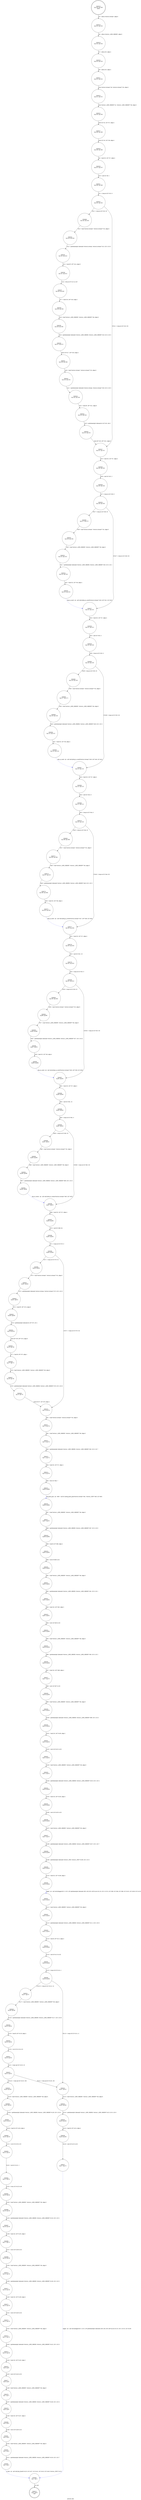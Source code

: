 digraph process_line {
label="process_line"
38315 [label="N38315\n(rp:0, ep:0)\nexit", shape="doublecircle"]
38316 [label="N38316\n(rp:156, ep:156)\nentry", shape="doublecircle"]
38316 -> 38318 [label="%5 = alloca %struct.stream*, align 8"]
38318 [label="N38318\n(rp:155, ep:155)", shape="circle"]
38318 -> 38319 [label="%6 = alloca %struct._LINE_ORDER*, align 8"]
38319 [label="N38319\n(rp:154, ep:154)", shape="circle"]
38319 -> 38320 [label="%7 = alloca i32, align 4"]
38320 [label="N38320\n(rp:153, ep:153)", shape="circle"]
38320 -> 38321 [label="%8 = alloca i32, align 4"]
38321 [label="N38321\n(rp:152, ep:152)", shape="circle"]
38321 -> 38323 [label="store %struct.stream* %0, %struct.stream** %5, align 8"]
38323 [label="N38323\n(rp:151, ep:151)", shape="circle"]
38323 -> 38325 [label="store %struct._LINE_ORDER* %1, %struct._LINE_ORDER** %6, align 8"]
38325 [label="N38325\n(rp:150, ep:150)", shape="circle"]
38325 -> 38327 [label="store i32 %2, i32* %7, align 4"]
38327 [label="N38327\n(rp:149, ep:149)", shape="circle"]
38327 -> 38329 [label="store i32 %3, i32* %8, align 4"]
38329 [label="N38329\n(rp:148, ep:148)", shape="circle"]
38329 -> 38330 [label="%9 = load i32, i32* %7, align 4"]
38330 [label="N38330\n(rp:147, ep:147)", shape="circle"]
38330 -> 38331 [label="%10 = and i32 %9, 1"]
38331 [label="N38331\n(rp:146, ep:146)", shape="circle"]
38331 -> 38332 [label="%11 = icmp ne i32 %10, 0"]
38332 [label="N38332\n(rp:145, ep:145)", shape="circle"]
38332 -> 38486 [label="[%11 = icmp ne i32 %10, 0]"]
38332 -> 38347 [label="[!(%11 = icmp ne i32 %10, 0)]"]
38334 [label="N38334\n(rp:143, ep:143)", shape="circle"]
38334 -> 38335 [label="%14 = getelementptr inbounds %struct.stream, %struct.stream* %13, i32 0, i32 0"]
38335 [label="N38335\n(rp:142, ep:142)", shape="circle"]
38335 -> 38336 [label="%15 = load i8*, i8** %14, align 8"]
38336 [label="N38336\n(rp:141, ep:141)", shape="circle"]
38336 -> 38337 [label="%16 = bitcast i8* %15 to i16*"]
38337 [label="N38337\n(rp:140, ep:140)", shape="circle"]
38337 -> 38338 [label="%17 = load i16, i16* %16, align 2"]
38338 [label="N38338\n(rp:139, ep:139)", shape="circle"]
38338 -> 38339 [label="%18 = load %struct._LINE_ORDER*, %struct._LINE_ORDER** %6, align 8"]
38339 [label="N38339\n(rp:138, ep:138)", shape="circle"]
38339 -> 38340 [label="%19 = getelementptr inbounds %struct._LINE_ORDER, %struct._LINE_ORDER* %18, i32 0, i32 0"]
38340 [label="N38340\n(rp:137, ep:137)", shape="circle"]
38340 -> 38341 [label="store i16 %17, i16* %19, align 4"]
38341 [label="N38341\n(rp:136, ep:136)", shape="circle"]
38341 -> 38342 [label="%20 = load %struct.stream*, %struct.stream** %5, align 8"]
38342 [label="N38342\n(rp:135, ep:135)", shape="circle"]
38342 -> 38343 [label="%21 = getelementptr inbounds %struct.stream, %struct.stream* %20, i32 0, i32 0"]
38343 [label="N38343\n(rp:134, ep:134)", shape="circle"]
38343 -> 38344 [label="%22 = load i8*, i8** %21, align 8"]
38344 [label="N38344\n(rp:133, ep:133)", shape="circle"]
38344 -> 38345 [label="%23 = getelementptr inbounds i8, i8* %22, i64 2"]
38345 [label="N38345\n(rp:132, ep:132)", shape="circle"]
38345 -> 38347 [label="store i8* %23, i8** %21, align 8"]
38347 [label="N38347\n(rp:131, ep:131)", shape="circle"]
38347 -> 38348 [label="%25 = load i32, i32* %7, align 4"]
38348 [label="N38348\n(rp:130, ep:130)", shape="circle"]
38348 -> 38349 [label="%26 = and i32 %25, 2"]
38349 [label="N38349\n(rp:129, ep:129)", shape="circle"]
38349 -> 38350 [label="%27 = icmp ne i32 %26, 0"]
38350 [label="N38350\n(rp:128, ep:128)", shape="circle"]
38350 -> 38488 [label="[%27 = icmp ne i32 %26, 0]"]
38350 -> 38357 [label="[!(%27 = icmp ne i32 %26, 0)]"]
38352 [label="N38352\n(rp:126, ep:126)", shape="circle"]
38352 -> 38353 [label="%30 = load %struct._LINE_ORDER*, %struct._LINE_ORDER** %6, align 8"]
38353 [label="N38353\n(rp:125, ep:125)", shape="circle"]
38353 -> 38354 [label="%31 = getelementptr inbounds %struct._LINE_ORDER, %struct._LINE_ORDER* %30, i32 0, i32 1"]
38354 [label="N38354\n(rp:124, ep:124)", shape="circle"]
38354 -> 38355 [label="%32 = load i32, i32* %8, align 4"]
38355 [label="N38355\n(rp:123, ep:123)", shape="circle"]
38355 -> 38357 [label="rdp_in_coord --@-- call void @rdp_in_coord(%struct.stream* %29, i16* %31, i32 %32)", style="dashed", color="blue"]
38357 [label="N38357\n(rp:122, ep:122)", shape="circle"]
38357 -> 38358 [label="%34 = load i32, i32* %7, align 4"]
38358 [label="N38358\n(rp:121, ep:121)", shape="circle"]
38358 -> 38359 [label="%35 = and i32 %34, 4"]
38359 [label="N38359\n(rp:120, ep:120)", shape="circle"]
38359 -> 38360 [label="%36 = icmp ne i32 %35, 0"]
38360 [label="N38360\n(rp:119, ep:119)", shape="circle"]
38360 -> 38490 [label="[%36 = icmp ne i32 %35, 0]"]
38360 -> 38367 [label="[!(%36 = icmp ne i32 %35, 0)]"]
38362 [label="N38362\n(rp:117, ep:117)", shape="circle"]
38362 -> 38363 [label="%39 = load %struct._LINE_ORDER*, %struct._LINE_ORDER** %6, align 8"]
38363 [label="N38363\n(rp:116, ep:116)", shape="circle"]
38363 -> 38364 [label="%40 = getelementptr inbounds %struct._LINE_ORDER, %struct._LINE_ORDER* %39, i32 0, i32 2"]
38364 [label="N38364\n(rp:115, ep:115)", shape="circle"]
38364 -> 38365 [label="%41 = load i32, i32* %8, align 4"]
38365 [label="N38365\n(rp:114, ep:114)", shape="circle"]
38365 -> 38367 [label="rdp_in_coord --@-- call void @rdp_in_coord(%struct.stream* %38, i16* %40, i32 %41)", style="dashed", color="blue"]
38367 [label="N38367\n(rp:113, ep:113)", shape="circle"]
38367 -> 38368 [label="%43 = load i32, i32* %7, align 4"]
38368 [label="N38368\n(rp:112, ep:112)", shape="circle"]
38368 -> 38369 [label="%44 = and i32 %43, 8"]
38369 [label="N38369\n(rp:111, ep:111)", shape="circle"]
38369 -> 38370 [label="%45 = icmp ne i32 %44, 0"]
38370 [label="N38370\n(rp:110, ep:110)", shape="circle"]
38370 -> 38492 [label="[%45 = icmp ne i32 %44, 0]"]
38370 -> 38377 [label="[!(%45 = icmp ne i32 %44, 0)]"]
38372 [label="N38372\n(rp:108, ep:108)", shape="circle"]
38372 -> 38373 [label="%48 = load %struct._LINE_ORDER*, %struct._LINE_ORDER** %6, align 8"]
38373 [label="N38373\n(rp:107, ep:107)", shape="circle"]
38373 -> 38374 [label="%49 = getelementptr inbounds %struct._LINE_ORDER, %struct._LINE_ORDER* %48, i32 0, i32 3"]
38374 [label="N38374\n(rp:106, ep:106)", shape="circle"]
38374 -> 38375 [label="%50 = load i32, i32* %8, align 4"]
38375 [label="N38375\n(rp:105, ep:105)", shape="circle"]
38375 -> 38377 [label="rdp_in_coord --@-- call void @rdp_in_coord(%struct.stream* %47, i16* %49, i32 %50)", style="dashed", color="blue"]
38377 [label="N38377\n(rp:104, ep:104)", shape="circle"]
38377 -> 38378 [label="%52 = load i32, i32* %7, align 4"]
38378 [label="N38378\n(rp:103, ep:103)", shape="circle"]
38378 -> 38379 [label="%53 = and i32 %52, 16"]
38379 [label="N38379\n(rp:102, ep:102)", shape="circle"]
38379 -> 38380 [label="%54 = icmp ne i32 %53, 0"]
38380 [label="N38380\n(rp:101, ep:101)", shape="circle"]
38380 -> 38494 [label="[%54 = icmp ne i32 %53, 0]"]
38380 -> 38387 [label="[!(%54 = icmp ne i32 %53, 0)]"]
38382 [label="N38382\n(rp:99, ep:99)", shape="circle"]
38382 -> 38383 [label="%57 = load %struct._LINE_ORDER*, %struct._LINE_ORDER** %6, align 8"]
38383 [label="N38383\n(rp:98, ep:98)", shape="circle"]
38383 -> 38384 [label="%58 = getelementptr inbounds %struct._LINE_ORDER, %struct._LINE_ORDER* %57, i32 0, i32 4"]
38384 [label="N38384\n(rp:97, ep:97)", shape="circle"]
38384 -> 38385 [label="%59 = load i32, i32* %8, align 4"]
38385 [label="N38385\n(rp:96, ep:96)", shape="circle"]
38385 -> 38387 [label="rdp_in_coord --@-- call void @rdp_in_coord(%struct.stream* %56, i16* %58, i32 %59)", style="dashed", color="blue"]
38387 [label="N38387\n(rp:95, ep:95)", shape="circle"]
38387 -> 38388 [label="%61 = load i32, i32* %7, align 4"]
38388 [label="N38388\n(rp:94, ep:94)", shape="circle"]
38388 -> 38389 [label="%62 = and i32 %61, 32"]
38389 [label="N38389\n(rp:93, ep:93)", shape="circle"]
38389 -> 38390 [label="%63 = icmp ne i32 %62, 0"]
38390 [label="N38390\n(rp:92, ep:92)", shape="circle"]
38390 -> 38496 [label="[%63 = icmp ne i32 %62, 0]"]
38390 -> 38396 [label="[!(%63 = icmp ne i32 %62, 0)]"]
38392 [label="N38392\n(rp:90, ep:90)", shape="circle"]
38392 -> 38393 [label="%66 = load %struct._LINE_ORDER*, %struct._LINE_ORDER** %6, align 8"]
38393 [label="N38393\n(rp:89, ep:89)", shape="circle"]
38393 -> 38394 [label="%67 = getelementptr inbounds %struct._LINE_ORDER, %struct._LINE_ORDER* %66, i32 0, i32 5"]
38394 [label="N38394\n(rp:88, ep:88)", shape="circle"]
38394 -> 38396 [label="rdp_in_colour --@-- call void @rdp_in_colour(%struct.stream* %65, i32* %67)", style="dashed", color="blue"]
38396 [label="N38396\n(rp:87, ep:87)", shape="circle"]
38396 -> 38397 [label="%69 = load i32, i32* %7, align 4"]
38397 [label="N38397\n(rp:86, ep:86)", shape="circle"]
38397 -> 38398 [label="%70 = and i32 %69, 64"]
38398 [label="N38398\n(rp:85, ep:85)", shape="circle"]
38398 -> 38399 [label="%71 = icmp ne i32 %70, 0"]
38399 [label="N38399\n(rp:84, ep:84)", shape="circle"]
38399 -> 38498 [label="[%71 = icmp ne i32 %70, 0]"]
38399 -> 38410 [label="[!(%71 = icmp ne i32 %70, 0)]"]
38401 [label="N38401\n(rp:82, ep:82)", shape="circle"]
38401 -> 38402 [label="%74 = getelementptr inbounds %struct.stream, %struct.stream* %73, i32 0, i32 0"]
38402 [label="N38402\n(rp:81, ep:81)", shape="circle"]
38402 -> 38403 [label="%75 = load i8*, i8** %74, align 8"]
38403 [label="N38403\n(rp:80, ep:80)", shape="circle"]
38403 -> 38404 [label="%76 = getelementptr inbounds i8, i8* %75, i32 1"]
38404 [label="N38404\n(rp:79, ep:79)", shape="circle"]
38404 -> 38405 [label="store i8* %76, i8** %74, align 8"]
38405 [label="N38405\n(rp:78, ep:78)", shape="circle"]
38405 -> 38406 [label="%77 = load i8, i8* %75, align 1"]
38406 [label="N38406\n(rp:77, ep:77)", shape="circle"]
38406 -> 38407 [label="%78 = load %struct._LINE_ORDER*, %struct._LINE_ORDER** %6, align 8"]
38407 [label="N38407\n(rp:76, ep:76)", shape="circle"]
38407 -> 38408 [label="%79 = getelementptr inbounds %struct._LINE_ORDER, %struct._LINE_ORDER* %78, i32 0, i32 6"]
38408 [label="N38408\n(rp:75, ep:75)", shape="circle"]
38408 -> 38410 [label="store i8 %77, i8* %79, align 4"]
38410 [label="N38410\n(rp:74, ep:74)", shape="circle"]
38410 -> 38411 [label="%81 = load %struct.stream*, %struct.stream** %5, align 8"]
38411 [label="N38411\n(rp:73, ep:73)", shape="circle"]
38411 -> 38412 [label="%82 = load %struct._LINE_ORDER*, %struct._LINE_ORDER** %6, align 8"]
38412 [label="N38412\n(rp:72, ep:72)", shape="circle"]
38412 -> 38413 [label="%83 = getelementptr inbounds %struct._LINE_ORDER, %struct._LINE_ORDER* %82, i32 0, i32 7"]
38413 [label="N38413\n(rp:71, ep:71)", shape="circle"]
38413 -> 38414 [label="%84 = load i32, i32* %7, align 4"]
38414 [label="N38414\n(rp:70, ep:70)", shape="circle"]
38414 -> 38415 [label="%85 = lshr i32 %84, 7"]
38415 [label="N38415\n(rp:69, ep:69)", shape="circle"]
38415 -> 38416 [label="rdp_parse_pen --@-- %86 = call i32 @rdp_parse_pen(%struct.stream* %81, %struct._PEN* %83, i32 %85)", style="dashed", color="blue"]
38416 [label="N38416\n(rp:68, ep:68)", shape="circle"]
38416 -> 38417 [label="%87 = load %struct._LINE_ORDER*, %struct._LINE_ORDER** %6, align 8"]
38417 [label="N38417\n(rp:67, ep:67)", shape="circle"]
38417 -> 38418 [label="%88 = getelementptr inbounds %struct._LINE_ORDER, %struct._LINE_ORDER* %87, i32 0, i32 6"]
38418 [label="N38418\n(rp:66, ep:66)", shape="circle"]
38418 -> 38419 [label="%89 = load i8, i8* %88, align 4"]
38419 [label="N38419\n(rp:65, ep:65)", shape="circle"]
38419 -> 38420 [label="%90 = zext i8 %89 to i32"]
38420 [label="N38420\n(rp:64, ep:64)", shape="circle"]
38420 -> 38421 [label="%91 = load %struct._LINE_ORDER*, %struct._LINE_ORDER** %6, align 8"]
38421 [label="N38421\n(rp:63, ep:63)", shape="circle"]
38421 -> 38422 [label="%92 = getelementptr inbounds %struct._LINE_ORDER, %struct._LINE_ORDER* %91, i32 0, i32 1"]
38422 [label="N38422\n(rp:62, ep:62)", shape="circle"]
38422 -> 38423 [label="%93 = load i16, i16* %92, align 2"]
38423 [label="N38423\n(rp:61, ep:61)", shape="circle"]
38423 -> 38424 [label="%94 = sext i16 %93 to i32"]
38424 [label="N38424\n(rp:60, ep:60)", shape="circle"]
38424 -> 38425 [label="%95 = load %struct._LINE_ORDER*, %struct._LINE_ORDER** %6, align 8"]
38425 [label="N38425\n(rp:59, ep:59)", shape="circle"]
38425 -> 38426 [label="%96 = getelementptr inbounds %struct._LINE_ORDER, %struct._LINE_ORDER* %95, i32 0, i32 2"]
38426 [label="N38426\n(rp:58, ep:58)", shape="circle"]
38426 -> 38427 [label="%97 = load i16, i16* %96, align 4"]
38427 [label="N38427\n(rp:57, ep:57)", shape="circle"]
38427 -> 38428 [label="%98 = sext i16 %97 to i32"]
38428 [label="N38428\n(rp:56, ep:56)", shape="circle"]
38428 -> 38429 [label="%99 = load %struct._LINE_ORDER*, %struct._LINE_ORDER** %6, align 8"]
38429 [label="N38429\n(rp:55, ep:55)", shape="circle"]
38429 -> 38430 [label="%100 = getelementptr inbounds %struct._LINE_ORDER, %struct._LINE_ORDER* %99, i32 0, i32 3"]
38430 [label="N38430\n(rp:54, ep:54)", shape="circle"]
38430 -> 38431 [label="%101 = load i16, i16* %100, align 2"]
38431 [label="N38431\n(rp:53, ep:53)", shape="circle"]
38431 -> 38432 [label="%102 = sext i16 %101 to i32"]
38432 [label="N38432\n(rp:52, ep:52)", shape="circle"]
38432 -> 38433 [label="%103 = load %struct._LINE_ORDER*, %struct._LINE_ORDER** %6, align 8"]
38433 [label="N38433\n(rp:51, ep:51)", shape="circle"]
38433 -> 38434 [label="%104 = getelementptr inbounds %struct._LINE_ORDER, %struct._LINE_ORDER* %103, i32 0, i32 4"]
38434 [label="N38434\n(rp:50, ep:50)", shape="circle"]
38434 -> 38435 [label="%105 = load i16, i16* %104, align 4"]
38435 [label="N38435\n(rp:49, ep:49)", shape="circle"]
38435 -> 38436 [label="%106 = sext i16 %105 to i32"]
38436 [label="N38436\n(rp:48, ep:48)", shape="circle"]
38436 -> 38437 [label="%107 = load %struct._LINE_ORDER*, %struct._LINE_ORDER** %6, align 8"]
38437 [label="N38437\n(rp:47, ep:47)", shape="circle"]
38437 -> 38438 [label="%108 = getelementptr inbounds %struct._LINE_ORDER, %struct._LINE_ORDER* %107, i32 0, i32 7"]
38438 [label="N38438\n(rp:46, ep:46)", shape="circle"]
38438 -> 38439 [label="%109 = getelementptr inbounds %struct._PEN, %struct._PEN* %108, i32 0, i32 2"]
38439 [label="N38439\n(rp:45, ep:45)", shape="circle"]
38439 -> 38440 [label="%110 = load i32, i32* %109, align 4"]
38440 [label="N38440\n(rp:44, ep:44)", shape="circle"]
38440 -> 38441 [label="logger --@-- call void @logger(i32 5, i32 0, i8* getelementptr inbounds ([62 x i8], [62 x i8]* @.str.18.124, i32 0, i32 0), i32 %90, i32 %94, i32 %98, i32 %102, i32 %106, i32 %110)", style="dashed", color="blue"]
38441 [label="N38441\n(rp:43, ep:43)", shape="circle"]
38441 -> 38442 [label="%111 = load %struct._LINE_ORDER*, %struct._LINE_ORDER** %6, align 8"]
38442 [label="N38442\n(rp:42, ep:42)", shape="circle"]
38442 -> 38443 [label="%112 = getelementptr inbounds %struct._LINE_ORDER, %struct._LINE_ORDER* %111, i32 0, i32 6"]
38443 [label="N38443\n(rp:41, ep:41)", shape="circle"]
38443 -> 38444 [label="%113 = load i8, i8* %112, align 4"]
38444 [label="N38444\n(rp:40, ep:40)", shape="circle"]
38444 -> 38445 [label="%114 = zext i8 %113 to i32"]
38445 [label="N38445\n(rp:39, ep:39)", shape="circle"]
38445 -> 38446 [label="%115 = icmp slt i32 %114, 1"]
38446 [label="N38446\n(rp:38, ep:38)", shape="circle"]
38446 -> 38501 [label="[!(%115 = icmp slt i32 %114, 1)]"]
38446 -> 38453 [label="[%115 = icmp slt i32 %114, 1]"]
38448 [label="N38448\n(rp:36, ep:36)", shape="circle"]
38448 -> 38449 [label="%118 = getelementptr inbounds %struct._LINE_ORDER, %struct._LINE_ORDER* %117, i32 0, i32 6"]
38449 [label="N38449\n(rp:35, ep:35)", shape="circle"]
38449 -> 38450 [label="%119 = load i8, i8* %118, align 4"]
38450 [label="N38450\n(rp:34, ep:34)", shape="circle"]
38450 -> 38451 [label="%120 = zext i8 %119 to i32"]
38451 [label="N38451\n(rp:33, ep:33)", shape="circle"]
38451 -> 38452 [label="%121 = icmp sgt i32 %120, 16"]
38452 [label="N38452\n(rp:32, ep:32)", shape="circle"]
38452 -> 38503 [label="[!(%121 = icmp sgt i32 %120, 16)]"]
38452 -> 38453 [label="[%121 = icmp sgt i32 %120, 16]"]
38453 [label="N38453\n(rp:31, ep:31)", shape="circle"]
38453 -> 38454 [label="%123 = load %struct._LINE_ORDER*, %struct._LINE_ORDER** %6, align 8"]
38454 [label="N38454\n(rp:30, ep:30)", shape="circle"]
38454 -> 38455 [label="%124 = getelementptr inbounds %struct._LINE_ORDER, %struct._LINE_ORDER* %123, i32 0, i32 6"]
38455 [label="N38455\n(rp:29, ep:29)", shape="circle"]
38455 -> 38456 [label="%125 = load i8, i8* %124, align 4"]
38456 [label="N38456\n(rp:28, ep:28)", shape="circle"]
38456 -> 38457 [label="%126 = zext i8 %125 to i32"]
38457 [label="N38457\n(rp:27, ep:27)", shape="circle"]
38457 -> 38485 [label="logger --@-- call void @logger(i32 5, i32 3, i8* getelementptr inbounds ([30 x i8], [30 x i8]* @.str.19.125, i32 0, i32 0), i32 %126)", style="dashed", color="blue"]
38460 [label="N38460\n(rp:25, ep:25)", shape="circle"]
38460 -> 38461 [label="%129 = getelementptr inbounds %struct._LINE_ORDER, %struct._LINE_ORDER* %128, i32 0, i32 6"]
38461 [label="N38461\n(rp:24, ep:24)", shape="circle"]
38461 -> 38462 [label="%130 = load i8, i8* %129, align 4"]
38462 [label="N38462\n(rp:23, ep:23)", shape="circle"]
38462 -> 38463 [label="%131 = zext i8 %130 to i32"]
38463 [label="N38463\n(rp:22, ep:22)", shape="circle"]
38463 -> 38464 [label="%132 = sub i32 %131, 1"]
38464 [label="N38464\n(rp:21, ep:21)", shape="circle"]
38464 -> 38465 [label="%133 = trunc i32 %132 to i8"]
38465 [label="N38465\n(rp:20, ep:20)", shape="circle"]
38465 -> 38466 [label="%134 = load %struct._LINE_ORDER*, %struct._LINE_ORDER** %6, align 8"]
38466 [label="N38466\n(rp:19, ep:19)", shape="circle"]
38466 -> 38467 [label="%135 = getelementptr inbounds %struct._LINE_ORDER, %struct._LINE_ORDER* %134, i32 0, i32 1"]
38467 [label="N38467\n(rp:18, ep:18)", shape="circle"]
38467 -> 38468 [label="%136 = load i16, i16* %135, align 2"]
38468 [label="N38468\n(rp:17, ep:17)", shape="circle"]
38468 -> 38469 [label="%137 = sext i16 %136 to i32"]
38469 [label="N38469\n(rp:16, ep:16)", shape="circle"]
38469 -> 38470 [label="%138 = load %struct._LINE_ORDER*, %struct._LINE_ORDER** %6, align 8"]
38470 [label="N38470\n(rp:15, ep:15)", shape="circle"]
38470 -> 38471 [label="%139 = getelementptr inbounds %struct._LINE_ORDER, %struct._LINE_ORDER* %138, i32 0, i32 2"]
38471 [label="N38471\n(rp:14, ep:14)", shape="circle"]
38471 -> 38472 [label="%140 = load i16, i16* %139, align 4"]
38472 [label="N38472\n(rp:13, ep:13)", shape="circle"]
38472 -> 38473 [label="%141 = sext i16 %140 to i32"]
38473 [label="N38473\n(rp:12, ep:12)", shape="circle"]
38473 -> 38474 [label="%142 = load %struct._LINE_ORDER*, %struct._LINE_ORDER** %6, align 8"]
38474 [label="N38474\n(rp:11, ep:11)", shape="circle"]
38474 -> 38475 [label="%143 = getelementptr inbounds %struct._LINE_ORDER, %struct._LINE_ORDER* %142, i32 0, i32 3"]
38475 [label="N38475\n(rp:10, ep:10)", shape="circle"]
38475 -> 38476 [label="%144 = load i16, i16* %143, align 2"]
38476 [label="N38476\n(rp:9, ep:9)", shape="circle"]
38476 -> 38477 [label="%145 = sext i16 %144 to i32"]
38477 [label="N38477\n(rp:8, ep:8)", shape="circle"]
38477 -> 38478 [label="%146 = load %struct._LINE_ORDER*, %struct._LINE_ORDER** %6, align 8"]
38478 [label="N38478\n(rp:7, ep:7)", shape="circle"]
38478 -> 38479 [label="%147 = getelementptr inbounds %struct._LINE_ORDER, %struct._LINE_ORDER* %146, i32 0, i32 4"]
38479 [label="N38479\n(rp:6, ep:6)", shape="circle"]
38479 -> 38480 [label="%148 = load i16, i16* %147, align 4"]
38480 [label="N38480\n(rp:5, ep:5)", shape="circle"]
38480 -> 38481 [label="%149 = sext i16 %148 to i32"]
38481 [label="N38481\n(rp:4, ep:4)", shape="circle"]
38481 -> 38482 [label="%150 = load %struct._LINE_ORDER*, %struct._LINE_ORDER** %6, align 8"]
38482 [label="N38482\n(rp:3, ep:3)", shape="circle"]
38482 -> 38483 [label="%151 = getelementptr inbounds %struct._LINE_ORDER, %struct._LINE_ORDER* %150, i32 0, i32 7"]
38483 [label="N38483\n(rp:2, ep:2)", shape="circle"]
38483 -> 38485 [label="ui_line --@-- call void @ui_line(i8 %133, i32 %137, i32 %141, i32 %145, i32 %149, %struct._PEN* %151)", style="dashed", color="blue"]
38485 [label="N38485\n(rp:1, ep:1)", shape="circle"]
38485 -> 38315 [label="ret void"]
38486 [label="N38486\n(rp:144, ep:144)", shape="circle"]
38486 -> 38334 [label="%13 = load %struct.stream*, %struct.stream** %5, align 8"]
38488 [label="N38488\n(rp:127, ep:127)", shape="circle"]
38488 -> 38352 [label="%29 = load %struct.stream*, %struct.stream** %5, align 8"]
38490 [label="N38490\n(rp:118, ep:118)", shape="circle"]
38490 -> 38362 [label="%38 = load %struct.stream*, %struct.stream** %5, align 8"]
38492 [label="N38492\n(rp:109, ep:109)", shape="circle"]
38492 -> 38372 [label="%47 = load %struct.stream*, %struct.stream** %5, align 8"]
38494 [label="N38494\n(rp:100, ep:100)", shape="circle"]
38494 -> 38382 [label="%56 = load %struct.stream*, %struct.stream** %5, align 8"]
38496 [label="N38496\n(rp:91, ep:91)", shape="circle"]
38496 -> 38392 [label="%65 = load %struct.stream*, %struct.stream** %5, align 8"]
38498 [label="N38498\n(rp:83, ep:83)", shape="circle"]
38498 -> 38401 [label="%73 = load %struct.stream*, %struct.stream** %5, align 8"]
38501 [label="N38501\n(rp:37, ep:37)", shape="circle"]
38501 -> 38448 [label="%117 = load %struct._LINE_ORDER*, %struct._LINE_ORDER** %6, align 8"]
38503 [label="N38503\n(rp:26, ep:26)", shape="circle"]
38503 -> 38460 [label="%128 = load %struct._LINE_ORDER*, %struct._LINE_ORDER** %6, align 8"]
}
